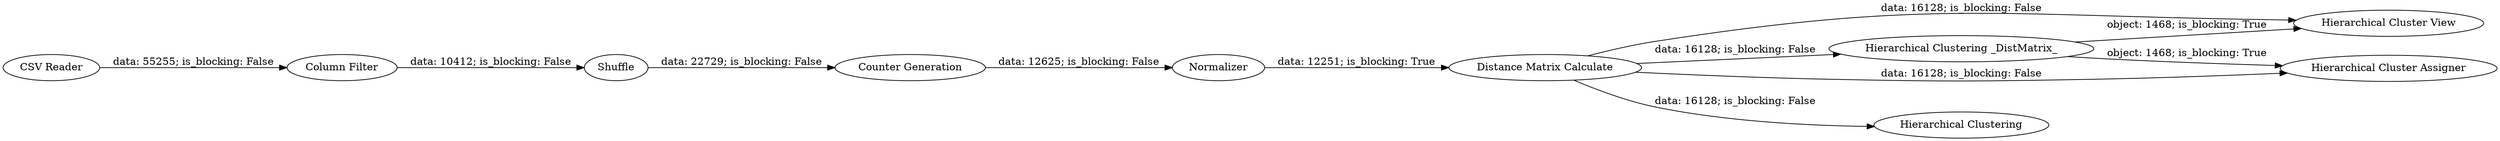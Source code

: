 digraph {
	"5539723241482637997_14" [label="Counter Generation"]
	"5539723241482637997_6" [label="Hierarchical Clustering _DistMatrix_"]
	"5539723241482637997_10" [label="Hierarchical Cluster View"]
	"5539723241482637997_8" [label=Normalizer]
	"5539723241482637997_2" [label=Shuffle]
	"5539723241482637997_3" [label="Hierarchical Cluster Assigner"]
	"5539723241482637997_1" [label="CSV Reader"]
	"5539723241482637997_15" [label="Column Filter"]
	"5539723241482637997_16" [label="Hierarchical Clustering"]
	"5539723241482637997_9" [label="Distance Matrix Calculate"]
	"5539723241482637997_6" -> "5539723241482637997_3" [label="object: 1468; is_blocking: True"]
	"5539723241482637997_6" -> "5539723241482637997_10" [label="object: 1468; is_blocking: True"]
	"5539723241482637997_15" -> "5539723241482637997_2" [label="data: 10412; is_blocking: False"]
	"5539723241482637997_14" -> "5539723241482637997_8" [label="data: 12625; is_blocking: False"]
	"5539723241482637997_9" -> "5539723241482637997_16" [label="data: 16128; is_blocking: False"]
	"5539723241482637997_8" -> "5539723241482637997_9" [label="data: 12251; is_blocking: True"]
	"5539723241482637997_9" -> "5539723241482637997_3" [label="data: 16128; is_blocking: False"]
	"5539723241482637997_1" -> "5539723241482637997_15" [label="data: 55255; is_blocking: False"]
	"5539723241482637997_2" -> "5539723241482637997_14" [label="data: 22729; is_blocking: False"]
	"5539723241482637997_9" -> "5539723241482637997_6" [label="data: 16128; is_blocking: False"]
	"5539723241482637997_9" -> "5539723241482637997_10" [label="data: 16128; is_blocking: False"]
	rankdir=LR
}
